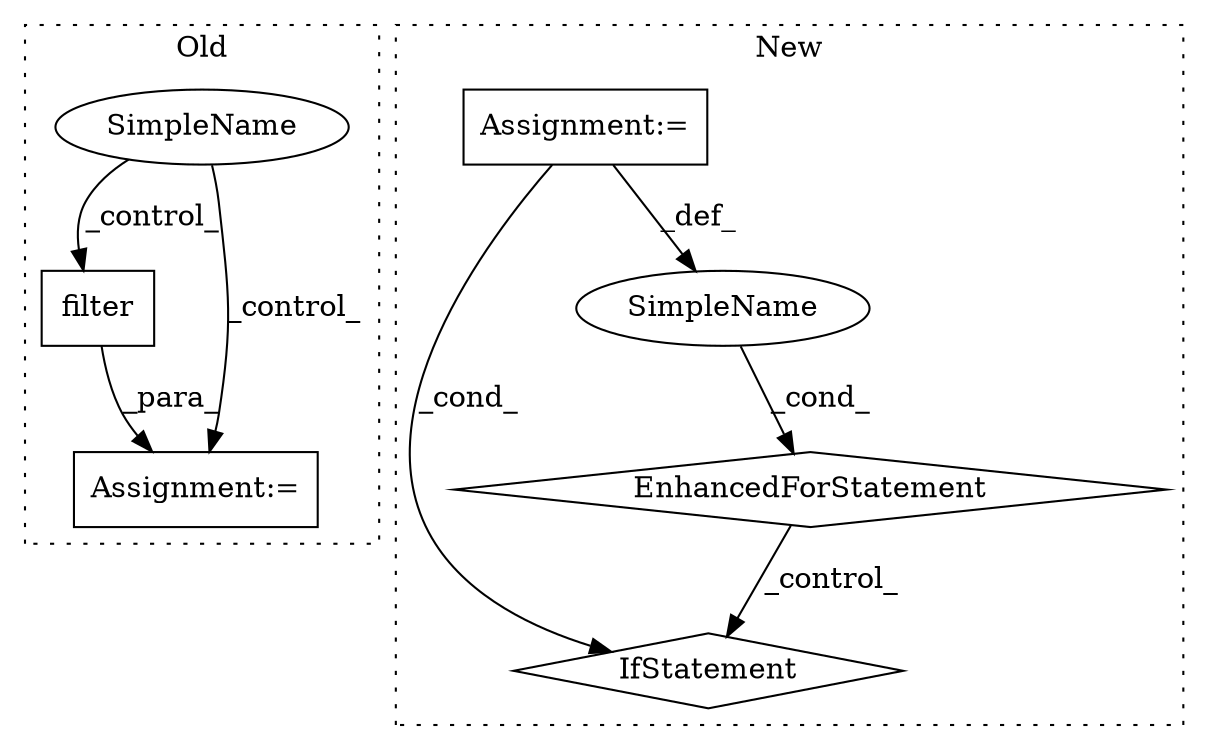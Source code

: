 digraph G {
subgraph cluster0 {
1 [label="filter" a="32" s="2353,2415" l="7,1" shape="box"];
3 [label="Assignment:=" a="7" s="2318" l="1" shape="box"];
7 [label="SimpleName" a="42" s="" l="" shape="ellipse"];
label = "Old";
style="dotted";
}
subgraph cluster1 {
2 [label="IfStatement" a="25" s="2306,2377" l="4,2" shape="diamond"];
4 [label="Assignment:=" a="7" s="2087,2172" l="53,2" shape="box"];
5 [label="EnhancedForStatement" a="70" s="2087,2172" l="53,2" shape="diamond"];
6 [label="SimpleName" a="42" s="2144" l="12" shape="ellipse"];
label = "New";
style="dotted";
}
1 -> 3 [label="_para_"];
4 -> 2 [label="_cond_"];
4 -> 6 [label="_def_"];
5 -> 2 [label="_control_"];
6 -> 5 [label="_cond_"];
7 -> 1 [label="_control_"];
7 -> 3 [label="_control_"];
}